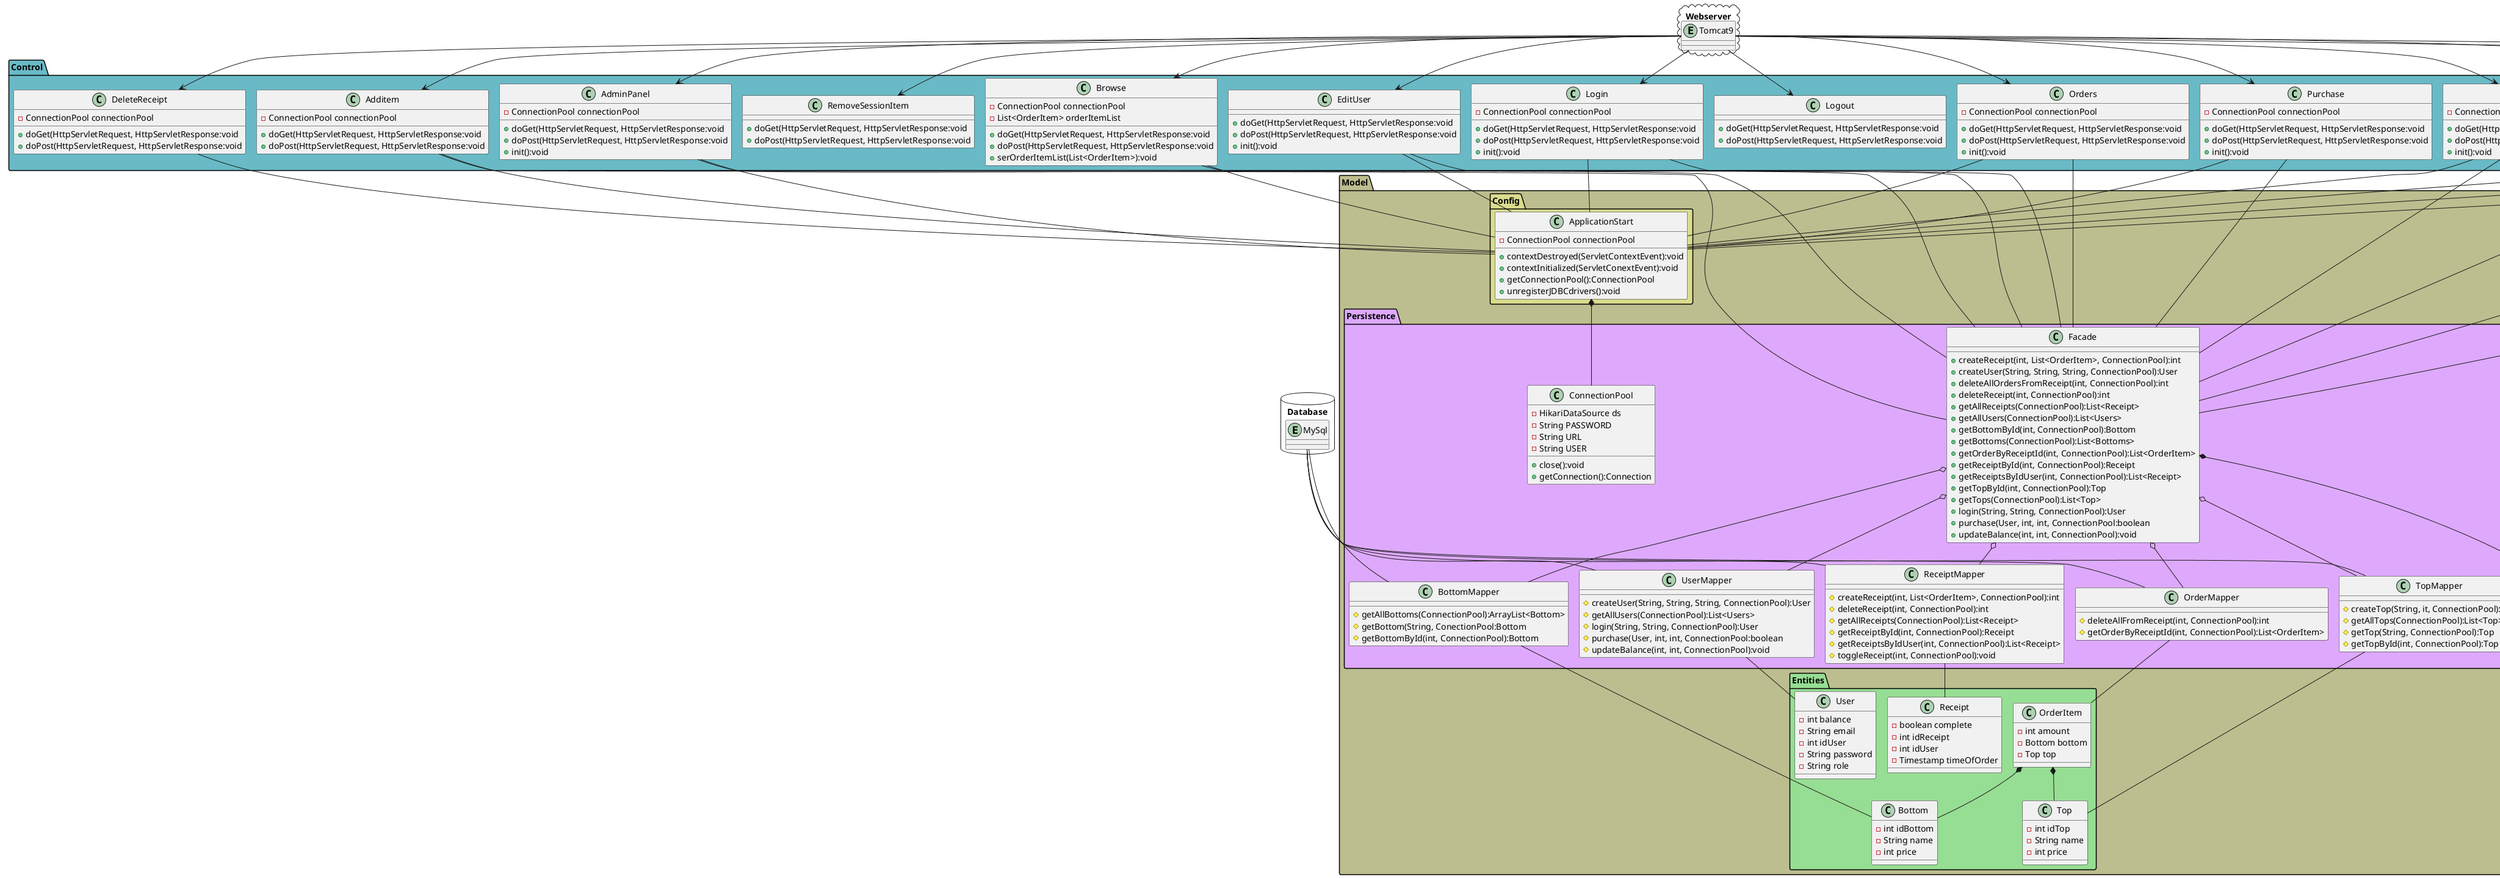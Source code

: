 @startuml
'https://plantumautonumber
!pragma layout smetana

package "Control" #69bac6
{
     class Additem
     {
        +doGet(HttpServletRequest, HttpServletResponse:void
        +doPost(HttpServletRequest, HttpServletResponse:void
        - ConnectionPool connectionPool
     }
      class AdminPanel
      {
        +doGet(HttpServletRequest, HttpServletResponse:void
        +doPost(HttpServletRequest, HttpServletResponse:void
        +init():void
        - ConnectionPool connectionPool
      }
      class Browse
      {
        +doGet(HttpServletRequest, HttpServletResponse:void
        +doPost(HttpServletRequest, HttpServletResponse:void
        +serOrderItemList(List<OrderItem>):void
         - ConnectionPool connectionPool
         - List<OrderItem> orderItemList
      }
      class DeleteReceipt
      {
        +doGet(HttpServletRequest, HttpServletResponse:void
        +doPost(HttpServletRequest, HttpServletResponse:void
        - ConnectionPool connectionPool
      }

      class EditUser
      {
        +doGet(HttpServletRequest, HttpServletResponse:void
        +doPost(HttpServletRequest, HttpServletResponse:void
        +init():void

      }
      class Login
      {
        +doGet(HttpServletRequest, HttpServletResponse:void
        +doPost(HttpServletRequest, HttpServletResponse:void
        +init():void
        - ConnectionPool connectionPool
      }
      class Logout
      {
        +doGet(HttpServletRequest, HttpServletResponse:void
        +doPost(HttpServletRequest, HttpServletResponse:void
      }
      class Orders
      {
        +doGet(HttpServletRequest, HttpServletResponse:void
        +doPost(HttpServletRequest, HttpServletResponse:void
        +init():void
        - ConnectionPool connectionPool
      }
      class Purchase
      {
        +doGet(HttpServletRequest, HttpServletResponse:void
        +doPost(HttpServletRequest, HttpServletResponse:void
        +init():void
        - ConnectionPool connectionPool
      }
      class Receipts
      {
        +doGet(HttpServletRequest, HttpServletResponse:void
        +doPost(HttpServletRequest, HttpServletResponse:void
        +init():void
        - ConnectionPool connectionPool
      }
      class RemoveSessionItem
      {
        +doGet(HttpServletRequest, HttpServletResponse:void
        +doPost(HttpServletRequest, HttpServletResponse:void
      }
      class Savereceipt
      {
        +doGet(HttpServletRequest, HttpServletResponse:void
        +doPost(HttpServletRequest, HttpServletResponse:void
        - ConnectionPool connectionPool
      }
      class SignUp
      {
        +doGet(HttpServletRequest, HttpServletResponse:void
        +doPost(HttpServletRequest, HttpServletResponse:void
        + init():void
        - ConnectionPool connectionPool
      }
      class Userpage
      {
        +doGet(HttpServletRequest, HttpServletResponse:void
        +doPost(HttpServletRequest, HttpServletResponse:void
        - ConnectionPool connectionPool
      }
}
package "Model" #bdbe8f
{
    package "Entities" #96de93
    {
       class Bottom
       {
         - int idBottom
         - String name
         - int price
       }
       class OrderItem
       {
         - int amount
         - Bottom bottom
         - Top top
       }
       class Receipt
       {
         - boolean complete
         - int idReceipt
         - int idUser
         - Timestamp timeOfOrder
       }
       class Top
       {
         - int idTop
         - String name
         - int price
       }
       class User
       {
         - int balance
         - String email
         - int idUser
         - String password
         - String role
       }
    }

    package "Config" #dadc8d
    {
        class ApplicationStart
        {
            + contextDestroyed(ServletContextEvent):void
            + contextInitialized(ServletConextEvent):void
            + getConnectionPool():ConnectionPool
            + unregisterJDBCdrivers():void
            - ConnectionPool connectionPool

        }
    }

    package "Exceptions" #683636
    {
        Exception DatabaseException
    }

     package "Persistence" #dea9fc
    {
        class BottomMapper
        {
            # getAllBottoms(ConnectionPool):ArrayList<Bottom>
            # getBottom(String, ConectionPool:Bottom
            # getBottomById(int, ConnectionPool):Bottom
        }
        class ConnectionPool
        {
            + close():void
            + getConnection():Connection
            - HikariDataSource ds
            - String PASSWORD
            - String URL
            - String USER
        }
        class Facade
        {
            + createReceipt(int, List<OrderItem>, ConnectionPool):int
            + createUser(String, String, String, ConnectionPool):User
            + deleteAllOrdersFromReceipt(int, ConnectionPool):int
            + deleteReceipt(int, ConnectionPool):int
            + getAllReceipts(ConnectionPool):List<Receipt>
            + getAllUsers(ConnectionPool):List<Users>
            + getBottomById(int, ConnectionPool):Bottom
            + getBottoms(ConnectionPool):List<Bottoms>
            + getOrderByReceiptId(int, ConnectionPool):List<OrderItem>
            + getReceiptById(int, ConnectionPool):Receipt
            + getReceiptsByIdUser(int, ConnectionPool):List<Receipt>
            + getTopById(int, ConnectionPool):Top
            + getTops(ConnectionPool):List<Top>
            + login(String, String, ConnectionPool):User
            + purchase(User, int, int, ConnectionPool:boolean
            + updateBalance(int, int, ConnectionPool):void
        }
        class OrderMapper
        {
            # deleteAllFromReceipt(int, ConnectionPool):int
            # getOrderByReceiptId(int, ConnectionPool):List<OrderItem>
        }
        class ReceiptMapper
        {
            # createReceipt(int, List<OrderItem>, ConnectionPool):int
            # deleteReceipt(int, ConnectionPool):int
            # getAllReceipts(ConnectionPool):List<Receipt>
            # getReceiptById(int, ConnectionPool):Receipt
            # getReceiptsByIdUser(int, ConnectionPool):List<Receipt>
            # toggleReceipt(int, ConnectionPool):void
        }
        class TopMapper
        {
            # createTop(String, it, ConnectionPool):Top
            # getAllTops(ConnectionPool):List<Top>
            # getTop(String, ConnectionPool):Top
            # getTopById(int, ConnectionPool):Top
        }
        class UserMapper
        {
            # createUser(String, String, String, ConnectionPool):User
            # getAllUsers(ConnectionPool):List<Users>
            # login(String, String, ConnectionPool):User
            # purchase(User, int, int, ConnectionPool:boolean
            # updateBalance(int, int, ConnectionPool):void
        }
    }
}

package Database <<Database>>
{
   entity MySql
}

package Webserver <<Cloud>>
{
  entity Tomcat9
}

   ApplicationStart *-- ConnectionPool
   EditUser -- ApplicationStart
   Login -- ApplicationStart
   Additem -- ApplicationStart
   AdminPanel -- ApplicationStart
   Browse -- ApplicationStart
   Orders -- ApplicationStart
   DeleteReceipt -- ApplicationStart
   Purchase -- ApplicationStart
   Receipts -- ApplicationStart
   Savereceipt -- ApplicationStart
   SignUp -- ApplicationStart
   Userpage -- ApplicationStart

   Facade o-- BottomMapper
   Facade o-- OrderMapper
   Facade o-- ReceiptMapper
   Facade o-- TopMapper
   Facade o-- UserMapper

   Facade -up- Additem
   Facade -up- AdminPanel
   Facade -up- Browse
   Facade -up- EditUser
   Facade -up- Login
   Facade -up- Orders
   Facade -up- Purchase
   Facade -up- Receipts
   Facade -up- Savereceipt
   Facade -up- SignUp
   Facade -up- Userpage

   Facade *-- DatabaseException

   OrderItem *-- Top
   OrderItem *-- Bottom

   BottomMapper -- Bottom
   TopMapper -- Top
   OrderMapper -- OrderItem
   UserMapper -- User
   ReceiptMapper -- Receipt

   MySql -- BottomMapper
   MySql -- OrderMapper
   MySql -- ReceiptMapper
   MySql -- TopMapper
   MySql -- UserMapper

   Tomcat9 --> Additem
   Tomcat9 --> AdminPanel
   Tomcat9 --> Browse
   Tomcat9 --> DeleteReceipt
   Tomcat9 --> EditUser
   Tomcat9 --> Login
   Tomcat9 --> Logout
   Tomcat9 --> Orders
   Tomcat9 --> Purchase
   Tomcat9 --> Receipts
   Tomcat9 --> RemoveSessionItem
   Tomcat9 --> Savereceipt
   Tomcat9 --> SignUp
   Tomcat9 --> Userpage


@enduml